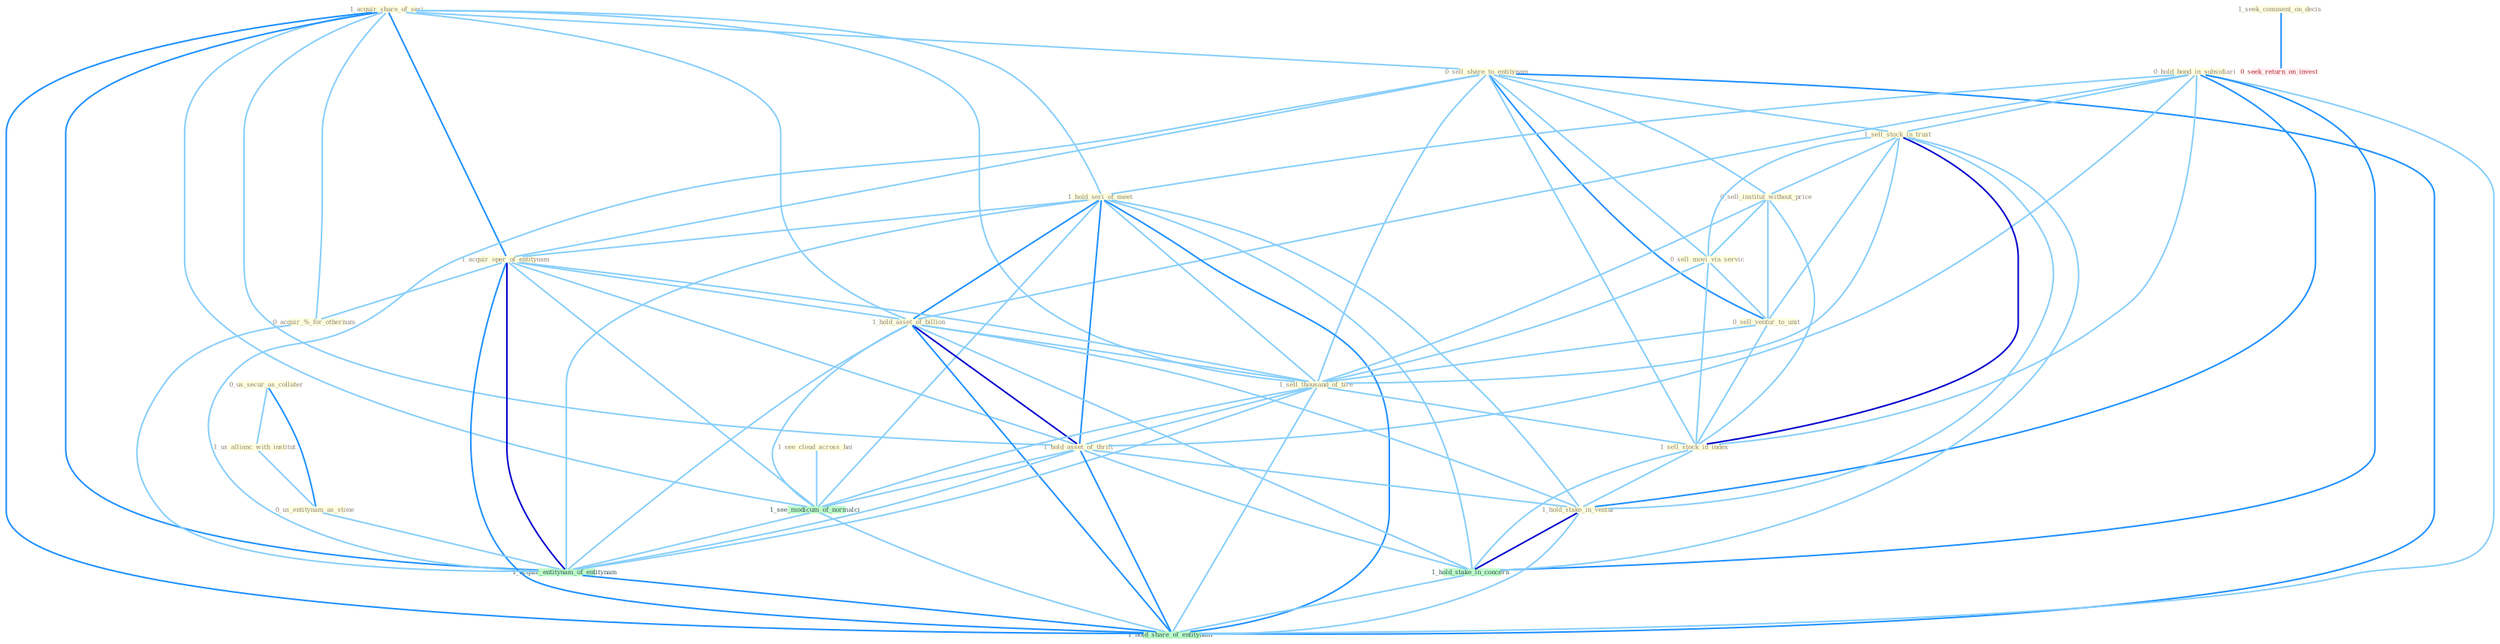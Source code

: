 Graph G{ 
    node
    [shape=polygon,style=filled,width=.5,height=.06,color="#BDFCC9",fixedsize=true,fontsize=4,
    fontcolor="#2f4f4f"];
    {node
    [color="#ffffe0", fontcolor="#8b7d6b"] "1_acquir_share_of_seri " "0_sell_share_to_entitynam " "0_hold_bond_in_subsidiari " "1_sell_stock_in_trust " "1_see_cloud_across_bai " "0_us_secur_as_collater " "1_hold_seri_of_meet " "1_acquir_oper_of_entitynam " "1_seek_comment_on_decis " "0_acquir_%_for_othernum " "0_sell_institut_without_price " "0_sell_movi_via_servic " "0_sell_ventur_to_unit " "1_us_allianc_with_institut " "1_hold_asset_of_billion " "1_sell_thousand_of_tire " "1_sell_stock_in_index " "0_us_entitynam_as_stone " "1_hold_asset_of_thrift " "1_hold_stake_in_ventur "}
{node [color="#fff0f5", fontcolor="#b22222"] "0_seek_return_on_invest "}
edge [color="#B0E2FF"];

	"1_acquir_share_of_seri " -- "0_sell_share_to_entitynam " [w="1", color="#87cefa" ];
	"1_acquir_share_of_seri " -- "1_hold_seri_of_meet " [w="1", color="#87cefa" ];
	"1_acquir_share_of_seri " -- "1_acquir_oper_of_entitynam " [w="2", color="#1e90ff" , len=0.8];
	"1_acquir_share_of_seri " -- "0_acquir_%_for_othernum " [w="1", color="#87cefa" ];
	"1_acquir_share_of_seri " -- "1_hold_asset_of_billion " [w="1", color="#87cefa" ];
	"1_acquir_share_of_seri " -- "1_sell_thousand_of_tire " [w="1", color="#87cefa" ];
	"1_acquir_share_of_seri " -- "1_hold_asset_of_thrift " [w="1", color="#87cefa" ];
	"1_acquir_share_of_seri " -- "1_see_modicum_of_normalci " [w="1", color="#87cefa" ];
	"1_acquir_share_of_seri " -- "1_acquir_entitynam_of_entitynam " [w="2", color="#1e90ff" , len=0.8];
	"1_acquir_share_of_seri " -- "1_hold_share_of_entitynam " [w="2", color="#1e90ff" , len=0.8];
	"0_sell_share_to_entitynam " -- "1_sell_stock_in_trust " [w="1", color="#87cefa" ];
	"0_sell_share_to_entitynam " -- "1_acquir_oper_of_entitynam " [w="1", color="#87cefa" ];
	"0_sell_share_to_entitynam " -- "0_sell_institut_without_price " [w="1", color="#87cefa" ];
	"0_sell_share_to_entitynam " -- "0_sell_movi_via_servic " [w="1", color="#87cefa" ];
	"0_sell_share_to_entitynam " -- "0_sell_ventur_to_unit " [w="2", color="#1e90ff" , len=0.8];
	"0_sell_share_to_entitynam " -- "1_sell_thousand_of_tire " [w="1", color="#87cefa" ];
	"0_sell_share_to_entitynam " -- "1_sell_stock_in_index " [w="1", color="#87cefa" ];
	"0_sell_share_to_entitynam " -- "1_acquir_entitynam_of_entitynam " [w="1", color="#87cefa" ];
	"0_sell_share_to_entitynam " -- "1_hold_share_of_entitynam " [w="2", color="#1e90ff" , len=0.8];
	"0_hold_bond_in_subsidiari " -- "1_sell_stock_in_trust " [w="1", color="#87cefa" ];
	"0_hold_bond_in_subsidiari " -- "1_hold_seri_of_meet " [w="1", color="#87cefa" ];
	"0_hold_bond_in_subsidiari " -- "1_hold_asset_of_billion " [w="1", color="#87cefa" ];
	"0_hold_bond_in_subsidiari " -- "1_sell_stock_in_index " [w="1", color="#87cefa" ];
	"0_hold_bond_in_subsidiari " -- "1_hold_asset_of_thrift " [w="1", color="#87cefa" ];
	"0_hold_bond_in_subsidiari " -- "1_hold_stake_in_ventur " [w="2", color="#1e90ff" , len=0.8];
	"0_hold_bond_in_subsidiari " -- "1_hold_stake_in_concern " [w="2", color="#1e90ff" , len=0.8];
	"0_hold_bond_in_subsidiari " -- "1_hold_share_of_entitynam " [w="1", color="#87cefa" ];
	"1_sell_stock_in_trust " -- "0_sell_institut_without_price " [w="1", color="#87cefa" ];
	"1_sell_stock_in_trust " -- "0_sell_movi_via_servic " [w="1", color="#87cefa" ];
	"1_sell_stock_in_trust " -- "0_sell_ventur_to_unit " [w="1", color="#87cefa" ];
	"1_sell_stock_in_trust " -- "1_sell_thousand_of_tire " [w="1", color="#87cefa" ];
	"1_sell_stock_in_trust " -- "1_sell_stock_in_index " [w="3", color="#0000cd" , len=0.6];
	"1_sell_stock_in_trust " -- "1_hold_stake_in_ventur " [w="1", color="#87cefa" ];
	"1_sell_stock_in_trust " -- "1_hold_stake_in_concern " [w="1", color="#87cefa" ];
	"1_see_cloud_across_bai " -- "1_see_modicum_of_normalci " [w="1", color="#87cefa" ];
	"0_us_secur_as_collater " -- "1_us_allianc_with_institut " [w="1", color="#87cefa" ];
	"0_us_secur_as_collater " -- "0_us_entitynam_as_stone " [w="2", color="#1e90ff" , len=0.8];
	"1_hold_seri_of_meet " -- "1_acquir_oper_of_entitynam " [w="1", color="#87cefa" ];
	"1_hold_seri_of_meet " -- "1_hold_asset_of_billion " [w="2", color="#1e90ff" , len=0.8];
	"1_hold_seri_of_meet " -- "1_sell_thousand_of_tire " [w="1", color="#87cefa" ];
	"1_hold_seri_of_meet " -- "1_hold_asset_of_thrift " [w="2", color="#1e90ff" , len=0.8];
	"1_hold_seri_of_meet " -- "1_hold_stake_in_ventur " [w="1", color="#87cefa" ];
	"1_hold_seri_of_meet " -- "1_hold_stake_in_concern " [w="1", color="#87cefa" ];
	"1_hold_seri_of_meet " -- "1_see_modicum_of_normalci " [w="1", color="#87cefa" ];
	"1_hold_seri_of_meet " -- "1_acquir_entitynam_of_entitynam " [w="1", color="#87cefa" ];
	"1_hold_seri_of_meet " -- "1_hold_share_of_entitynam " [w="2", color="#1e90ff" , len=0.8];
	"1_acquir_oper_of_entitynam " -- "0_acquir_%_for_othernum " [w="1", color="#87cefa" ];
	"1_acquir_oper_of_entitynam " -- "1_hold_asset_of_billion " [w="1", color="#87cefa" ];
	"1_acquir_oper_of_entitynam " -- "1_sell_thousand_of_tire " [w="1", color="#87cefa" ];
	"1_acquir_oper_of_entitynam " -- "1_hold_asset_of_thrift " [w="1", color="#87cefa" ];
	"1_acquir_oper_of_entitynam " -- "1_see_modicum_of_normalci " [w="1", color="#87cefa" ];
	"1_acquir_oper_of_entitynam " -- "1_acquir_entitynam_of_entitynam " [w="3", color="#0000cd" , len=0.6];
	"1_acquir_oper_of_entitynam " -- "1_hold_share_of_entitynam " [w="2", color="#1e90ff" , len=0.8];
	"1_seek_comment_on_decis " -- "0_seek_return_on_invest " [w="2", color="#1e90ff" , len=0.8];
	"0_acquir_%_for_othernum " -- "1_acquir_entitynam_of_entitynam " [w="1", color="#87cefa" ];
	"0_sell_institut_without_price " -- "0_sell_movi_via_servic " [w="1", color="#87cefa" ];
	"0_sell_institut_without_price " -- "0_sell_ventur_to_unit " [w="1", color="#87cefa" ];
	"0_sell_institut_without_price " -- "1_sell_thousand_of_tire " [w="1", color="#87cefa" ];
	"0_sell_institut_without_price " -- "1_sell_stock_in_index " [w="1", color="#87cefa" ];
	"0_sell_movi_via_servic " -- "0_sell_ventur_to_unit " [w="1", color="#87cefa" ];
	"0_sell_movi_via_servic " -- "1_sell_thousand_of_tire " [w="1", color="#87cefa" ];
	"0_sell_movi_via_servic " -- "1_sell_stock_in_index " [w="1", color="#87cefa" ];
	"0_sell_ventur_to_unit " -- "1_sell_thousand_of_tire " [w="1", color="#87cefa" ];
	"0_sell_ventur_to_unit " -- "1_sell_stock_in_index " [w="1", color="#87cefa" ];
	"1_us_allianc_with_institut " -- "0_us_entitynam_as_stone " [w="1", color="#87cefa" ];
	"1_hold_asset_of_billion " -- "1_sell_thousand_of_tire " [w="1", color="#87cefa" ];
	"1_hold_asset_of_billion " -- "1_hold_asset_of_thrift " [w="3", color="#0000cd" , len=0.6];
	"1_hold_asset_of_billion " -- "1_hold_stake_in_ventur " [w="1", color="#87cefa" ];
	"1_hold_asset_of_billion " -- "1_hold_stake_in_concern " [w="1", color="#87cefa" ];
	"1_hold_asset_of_billion " -- "1_see_modicum_of_normalci " [w="1", color="#87cefa" ];
	"1_hold_asset_of_billion " -- "1_acquir_entitynam_of_entitynam " [w="1", color="#87cefa" ];
	"1_hold_asset_of_billion " -- "1_hold_share_of_entitynam " [w="2", color="#1e90ff" , len=0.8];
	"1_sell_thousand_of_tire " -- "1_sell_stock_in_index " [w="1", color="#87cefa" ];
	"1_sell_thousand_of_tire " -- "1_hold_asset_of_thrift " [w="1", color="#87cefa" ];
	"1_sell_thousand_of_tire " -- "1_see_modicum_of_normalci " [w="1", color="#87cefa" ];
	"1_sell_thousand_of_tire " -- "1_acquir_entitynam_of_entitynam " [w="1", color="#87cefa" ];
	"1_sell_thousand_of_tire " -- "1_hold_share_of_entitynam " [w="1", color="#87cefa" ];
	"1_sell_stock_in_index " -- "1_hold_stake_in_ventur " [w="1", color="#87cefa" ];
	"1_sell_stock_in_index " -- "1_hold_stake_in_concern " [w="1", color="#87cefa" ];
	"0_us_entitynam_as_stone " -- "1_acquir_entitynam_of_entitynam " [w="1", color="#87cefa" ];
	"1_hold_asset_of_thrift " -- "1_hold_stake_in_ventur " [w="1", color="#87cefa" ];
	"1_hold_asset_of_thrift " -- "1_hold_stake_in_concern " [w="1", color="#87cefa" ];
	"1_hold_asset_of_thrift " -- "1_see_modicum_of_normalci " [w="1", color="#87cefa" ];
	"1_hold_asset_of_thrift " -- "1_acquir_entitynam_of_entitynam " [w="1", color="#87cefa" ];
	"1_hold_asset_of_thrift " -- "1_hold_share_of_entitynam " [w="2", color="#1e90ff" , len=0.8];
	"1_hold_stake_in_ventur " -- "1_hold_stake_in_concern " [w="3", color="#0000cd" , len=0.6];
	"1_hold_stake_in_ventur " -- "1_hold_share_of_entitynam " [w="1", color="#87cefa" ];
	"1_hold_stake_in_concern " -- "1_hold_share_of_entitynam " [w="1", color="#87cefa" ];
	"1_see_modicum_of_normalci " -- "1_acquir_entitynam_of_entitynam " [w="1", color="#87cefa" ];
	"1_see_modicum_of_normalci " -- "1_hold_share_of_entitynam " [w="1", color="#87cefa" ];
	"1_acquir_entitynam_of_entitynam " -- "1_hold_share_of_entitynam " [w="2", color="#1e90ff" , len=0.8];
}